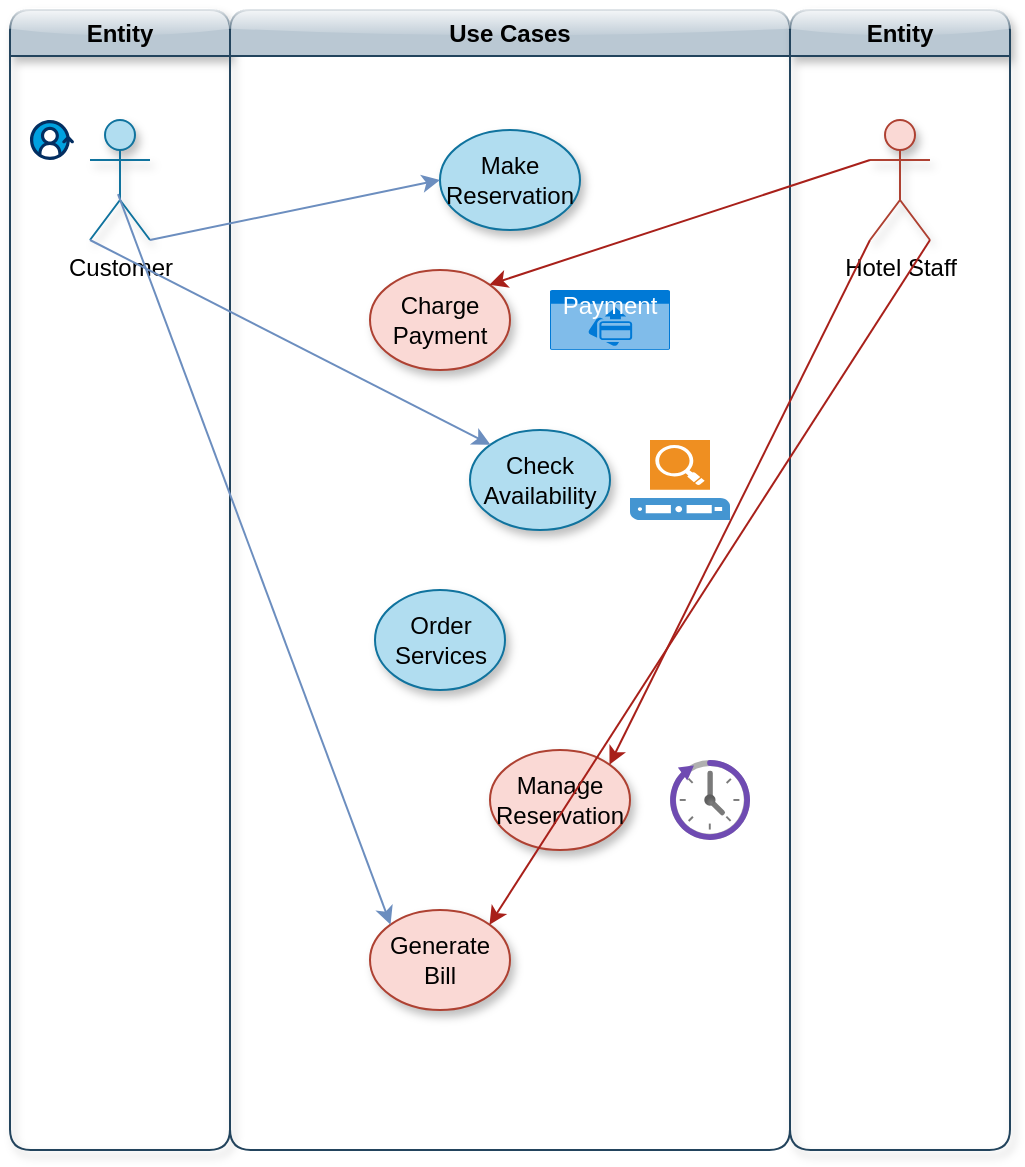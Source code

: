 <mxfile version="22.1.3" type="github">
  <diagram name="Page-1" id="e7e014a7-5840-1c2e-5031-d8a46d1fe8dd">
    <mxGraphModel dx="711" dy="556" grid="1" gridSize="10" guides="1" tooltips="1" connect="1" arrows="1" fold="1" page="1" pageScale="1" pageWidth="1169" pageHeight="826" background="none" math="0" shadow="0">
      <root>
        <mxCell id="0" />
        <mxCell id="1" parent="0" />
        <mxCell id="2" value="Entity" style="swimlane;whiteSpace=wrap;startSize=23;fillColor=#bac8d3;strokeColor=#23445d;shadow=1;glass=1;rounded=1;" parent="1" vertex="1">
          <mxGeometry x="470" y="90" width="110" height="570" as="geometry" />
        </mxCell>
        <mxCell id="Gw3NJirz_EETIQ4b0FC--41" value="Customer" style="shape=umlActor;verticalLabelPosition=bottom;verticalAlign=top;html=1;fillColor=#b1ddf0;strokeColor=#10739e;shadow=1;" parent="2" vertex="1">
          <mxGeometry x="40" y="55" width="30" height="60" as="geometry" />
        </mxCell>
        <mxCell id="Gw3NJirz_EETIQ4b0FC--79" value="" style="verticalLabelPosition=bottom;aspect=fixed;html=1;shape=mxgraph.salesforce.customer_360;" parent="2" vertex="1">
          <mxGeometry x="10" y="55" width="21.98" height="20" as="geometry" />
        </mxCell>
        <mxCell id="3" value="Use Cases" style="swimlane;whiteSpace=wrap;fillColor=#bac8d3;strokeColor=#23445d;rounded=1;shadow=0;glass=1;gradientColor=none;" parent="1" vertex="1">
          <mxGeometry x="580" y="90" width="280" height="570" as="geometry" />
        </mxCell>
        <mxCell id="Gw3NJirz_EETIQ4b0FC--43" value="Make Reservation" style="ellipse;whiteSpace=wrap;html=1;fillColor=#b1ddf0;strokeColor=#10739e;shadow=1;" parent="3" vertex="1">
          <mxGeometry x="105" y="60" width="70" height="50" as="geometry" />
        </mxCell>
        <mxCell id="Gw3NJirz_EETIQ4b0FC--44" value="Charge Payment" style="ellipse;whiteSpace=wrap;html=1;fillColor=#fad9d5;strokeColor=#ae4132;shadow=1;" parent="3" vertex="1">
          <mxGeometry x="70" y="130" width="70" height="50" as="geometry" />
        </mxCell>
        <mxCell id="Gw3NJirz_EETIQ4b0FC--45" value="Order Services" style="ellipse;whiteSpace=wrap;html=1;fillColor=#b1ddf0;strokeColor=#10739e;shadow=1;" parent="3" vertex="1">
          <mxGeometry x="72.5" y="290" width="65" height="50" as="geometry" />
        </mxCell>
        <mxCell id="Gw3NJirz_EETIQ4b0FC--46" value="Check Availability" style="ellipse;whiteSpace=wrap;html=1;fillColor=#b1ddf0;strokeColor=#10739e;shadow=1;" parent="3" vertex="1">
          <mxGeometry x="120" y="210" width="70" height="50" as="geometry" />
        </mxCell>
        <mxCell id="Gw3NJirz_EETIQ4b0FC--47" value="Manage Reservation" style="ellipse;whiteSpace=wrap;html=1;fillColor=#fad9d5;strokeColor=#ae4132;shadow=1;" parent="3" vertex="1">
          <mxGeometry x="130" y="370" width="70" height="50" as="geometry" />
        </mxCell>
        <mxCell id="Gw3NJirz_EETIQ4b0FC--48" value="Generate Bill" style="ellipse;whiteSpace=wrap;html=1;fillColor=#fad9d5;strokeColor=#ae4132;shadow=1;" parent="3" vertex="1">
          <mxGeometry x="70" y="450" width="70" height="50" as="geometry" />
        </mxCell>
        <mxCell id="Gw3NJirz_EETIQ4b0FC--73" value="" style="shape=image;html=1;verticalAlign=top;verticalLabelPosition=bottom;labelBackgroundColor=#ffffff;imageAspect=0;aspect=fixed;image=https://cdn0.iconfinder.com/data/icons/business-startup-10/50/38-128.png" parent="3" vertex="1">
          <mxGeometry x="190" y="65" width="40" height="40" as="geometry" />
        </mxCell>
        <mxCell id="Gw3NJirz_EETIQ4b0FC--74" value="Payment" style="html=1;whiteSpace=wrap;strokeColor=none;fillColor=#0079D6;labelPosition=center;verticalLabelPosition=middle;verticalAlign=top;align=center;fontSize=12;outlineConnect=0;spacingTop=-6;fontColor=#FFFFFF;sketch=0;shape=mxgraph.sitemap.payment;" parent="3" vertex="1">
          <mxGeometry x="160" y="140" width="60" height="30" as="geometry" />
        </mxCell>
        <mxCell id="Gw3NJirz_EETIQ4b0FC--75" value="" style="shadow=0;dashed=0;html=1;strokeColor=none;fillColor=#4495D1;labelPosition=center;verticalLabelPosition=bottom;verticalAlign=top;align=center;outlineConnect=0;shape=mxgraph.veeam.2d.veeam_backup_search_server;" parent="3" vertex="1">
          <mxGeometry x="200" y="215" width="50" height="40" as="geometry" />
        </mxCell>
        <mxCell id="Gw3NJirz_EETIQ4b0FC--76" value="" style="shape=image;html=1;verticalAlign=top;verticalLabelPosition=bottom;labelBackgroundColor=#ffffff;imageAspect=0;aspect=fixed;image=https://cdn1.iconfinder.com/data/icons/ios-11-glyphs/30/order-128.png" parent="3" vertex="1">
          <mxGeometry x="150" y="298" width="50" height="50" as="geometry" />
        </mxCell>
        <mxCell id="Gw3NJirz_EETIQ4b0FC--77" value="" style="image;aspect=fixed;html=1;points=[];align=center;fontSize=12;image=img/lib/azure2/general/Reservations.svg;" parent="3" vertex="1">
          <mxGeometry x="220" y="375" width="40" height="40" as="geometry" />
        </mxCell>
        <mxCell id="Gw3NJirz_EETIQ4b0FC--78" value="" style="shape=image;html=1;verticalAlign=top;verticalLabelPosition=bottom;labelBackgroundColor=#ffffff;imageAspect=0;aspect=fixed;image=https://cdn1.iconfinder.com/data/icons/ionicons-outline-vol-2/512/receipt-outline-128.png" parent="3" vertex="1">
          <mxGeometry x="160" y="452.5" width="45" height="45" as="geometry" />
        </mxCell>
        <mxCell id="eQ460yPxuHKSWVaMbi7R-17" value="Entity" style="swimlane;whiteSpace=wrap;startSize=23;fillColor=#bac8d3;strokeColor=#23445d;shadow=1;glass=1;rounded=1;" vertex="1" parent="1">
          <mxGeometry x="860" y="90" width="110" height="570" as="geometry" />
        </mxCell>
        <mxCell id="Gw3NJirz_EETIQ4b0FC--42" value="Hotel Staff" style="shape=umlActor;verticalLabelPosition=bottom;verticalAlign=top;html=1;fillColor=#fad9d5;strokeColor=#ae4132;shadow=1;" parent="eQ460yPxuHKSWVaMbi7R-17" vertex="1">
          <mxGeometry x="40" y="55" width="30" height="60" as="geometry" />
        </mxCell>
        <mxCell id="Gw3NJirz_EETIQ4b0FC--80" value="" style="shape=image;html=1;verticalAlign=top;verticalLabelPosition=bottom;labelBackgroundColor=#ffffff;imageAspect=0;aspect=fixed;image=https://cdn1.iconfinder.com/data/icons/building-vol-3-3/512/3-128.png" parent="eQ460yPxuHKSWVaMbi7R-17" vertex="1">
          <mxGeometry x="80" y="45" width="30" height="30" as="geometry" />
        </mxCell>
        <mxCell id="eQ460yPxuHKSWVaMbi7R-22" value="" style="endArrow=classic;html=1;rounded=0;strokeColor=#A8201A;fontColor=#143642;fillColor=#FAE5C7;entryX=1;entryY=0;entryDx=0;entryDy=0;exitX=0;exitY=0.333;exitDx=0;exitDy=0;exitPerimeter=0;" edge="1" parent="1" source="Gw3NJirz_EETIQ4b0FC--42" target="Gw3NJirz_EETIQ4b0FC--44">
          <mxGeometry width="50" height="50" relative="1" as="geometry">
            <mxPoint x="700" y="360" as="sourcePoint" />
            <mxPoint x="750" y="310" as="targetPoint" />
          </mxGeometry>
        </mxCell>
        <mxCell id="eQ460yPxuHKSWVaMbi7R-23" value="" style="endArrow=classic;html=1;rounded=0;strokeColor=#A8201A;fontColor=#143642;fillColor=#FAE5C7;exitX=0;exitY=1;exitDx=0;exitDy=0;exitPerimeter=0;entryX=1;entryY=0;entryDx=0;entryDy=0;" edge="1" parent="1" source="Gw3NJirz_EETIQ4b0FC--42" target="Gw3NJirz_EETIQ4b0FC--47">
          <mxGeometry width="50" height="50" relative="1" as="geometry">
            <mxPoint x="700" y="360" as="sourcePoint" />
            <mxPoint x="750" y="310" as="targetPoint" />
          </mxGeometry>
        </mxCell>
        <mxCell id="eQ460yPxuHKSWVaMbi7R-24" value="" style="endArrow=classic;html=1;rounded=0;strokeColor=#A8201A;fontColor=#143642;fillColor=#FAE5C7;exitX=1;exitY=1;exitDx=0;exitDy=0;exitPerimeter=0;entryX=1;entryY=0;entryDx=0;entryDy=0;" edge="1" parent="1" source="Gw3NJirz_EETIQ4b0FC--42" target="Gw3NJirz_EETIQ4b0FC--48">
          <mxGeometry width="50" height="50" relative="1" as="geometry">
            <mxPoint x="700" y="360" as="sourcePoint" />
            <mxPoint x="750" y="310" as="targetPoint" />
          </mxGeometry>
        </mxCell>
        <mxCell id="eQ460yPxuHKSWVaMbi7R-25" value="" style="endArrow=classic;html=1;rounded=0;strokeColor=#6c8ebf;fontColor=#143642;fillColor=#dae8fc;exitX=1;exitY=1;exitDx=0;exitDy=0;exitPerimeter=0;entryX=0;entryY=0.5;entryDx=0;entryDy=0;" edge="1" parent="1" source="Gw3NJirz_EETIQ4b0FC--41" target="Gw3NJirz_EETIQ4b0FC--43">
          <mxGeometry width="50" height="50" relative="1" as="geometry">
            <mxPoint x="700" y="360" as="sourcePoint" />
            <mxPoint x="750" y="310" as="targetPoint" />
          </mxGeometry>
        </mxCell>
        <mxCell id="eQ460yPxuHKSWVaMbi7R-26" value="" style="endArrow=classic;html=1;rounded=0;strokeColor=#6c8ebf;fontColor=#143642;fillColor=#dae8fc;exitX=0;exitY=1;exitDx=0;exitDy=0;exitPerimeter=0;entryX=0;entryY=0;entryDx=0;entryDy=0;" edge="1" parent="1" source="Gw3NJirz_EETIQ4b0FC--41" target="Gw3NJirz_EETIQ4b0FC--46">
          <mxGeometry width="50" height="50" relative="1" as="geometry">
            <mxPoint x="700" y="360" as="sourcePoint" />
            <mxPoint x="750" y="310" as="targetPoint" />
          </mxGeometry>
        </mxCell>
        <mxCell id="eQ460yPxuHKSWVaMbi7R-27" value="" style="endArrow=classic;html=1;rounded=0;strokeColor=#6c8ebf;fontColor=#143642;fillColor=#dae8fc;exitX=0.467;exitY=0.617;exitDx=0;exitDy=0;exitPerimeter=0;entryX=0;entryY=0;entryDx=0;entryDy=0;" edge="1" parent="1" source="Gw3NJirz_EETIQ4b0FC--41" target="Gw3NJirz_EETIQ4b0FC--48">
          <mxGeometry width="50" height="50" relative="1" as="geometry">
            <mxPoint x="700" y="360" as="sourcePoint" />
            <mxPoint x="750" y="310" as="targetPoint" />
          </mxGeometry>
        </mxCell>
      </root>
    </mxGraphModel>
  </diagram>
</mxfile>
